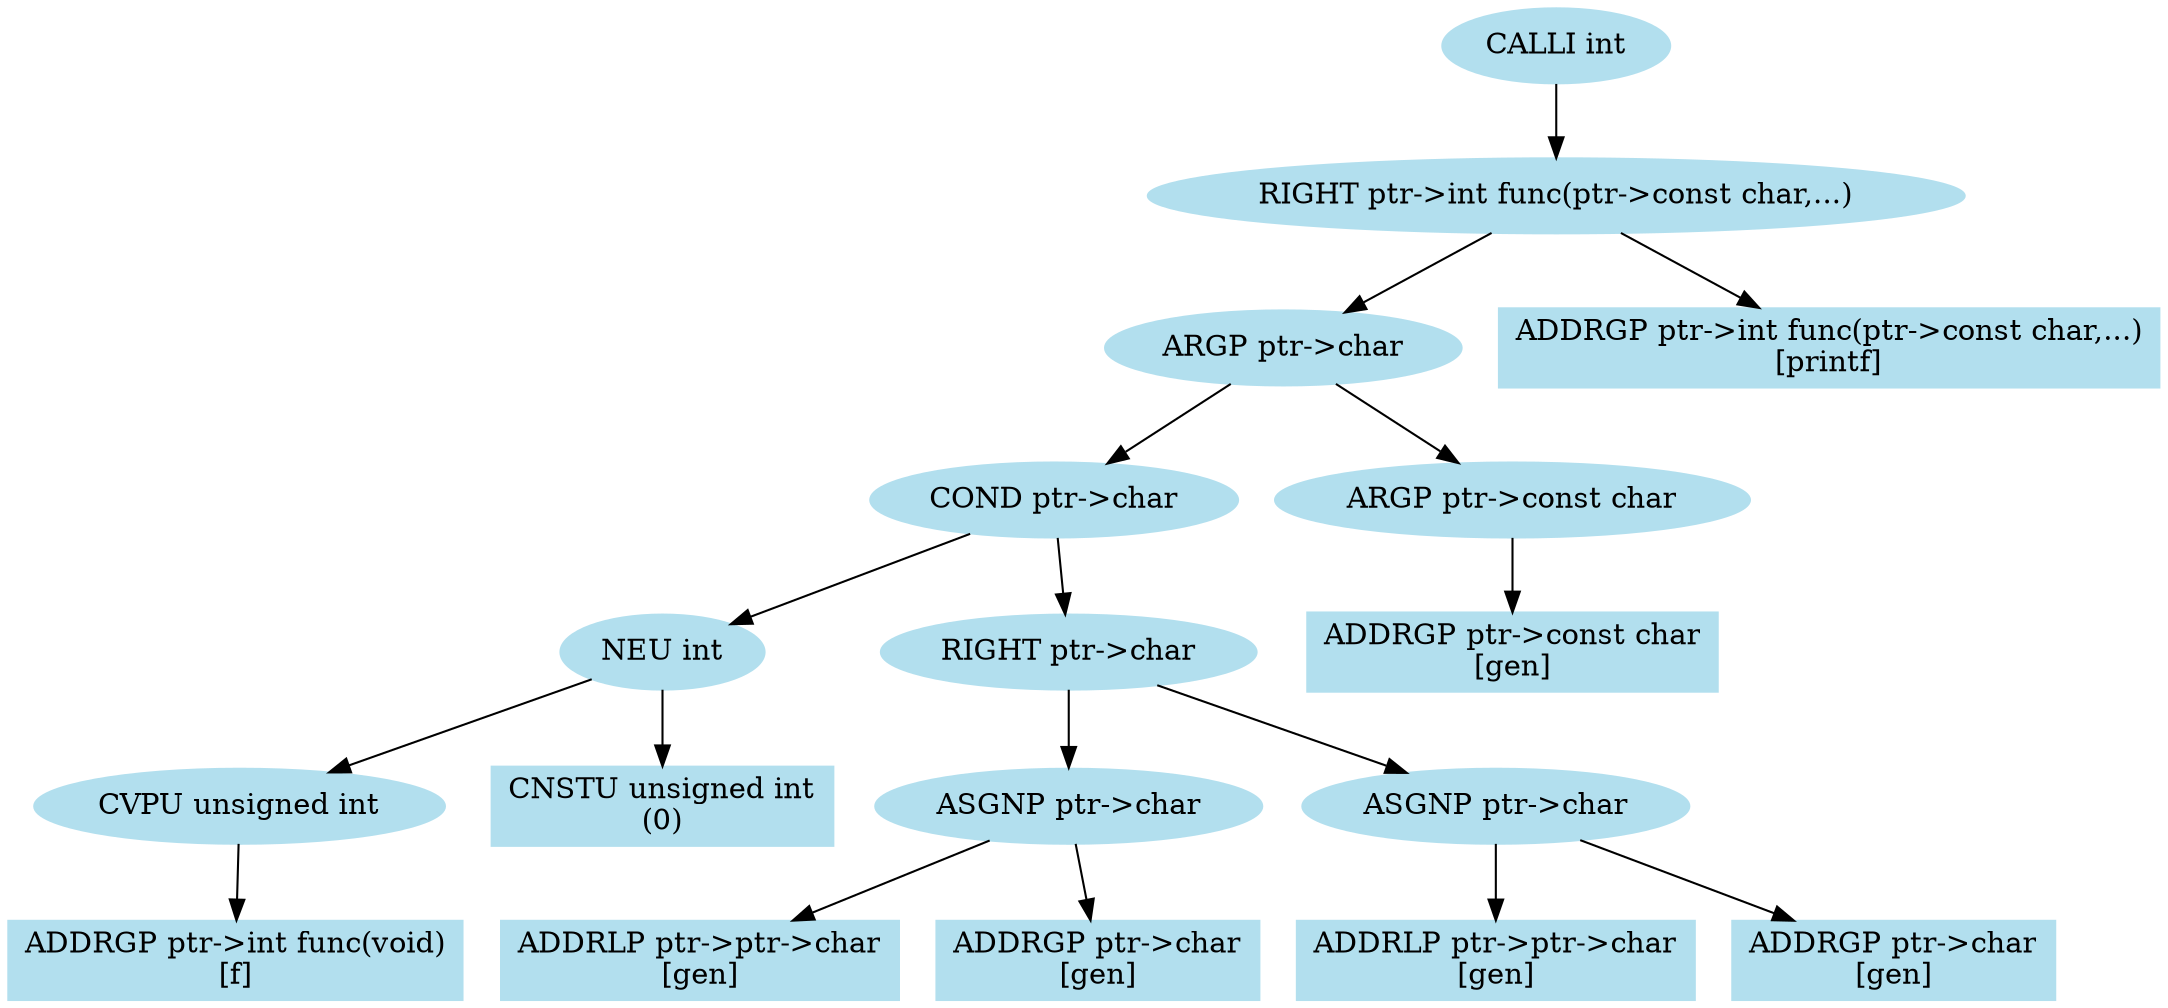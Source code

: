 ////////////////////////////////////////////////////////////////////////////////
// Generate the dot file for drawing semantic structure of statements

// File name: test.c
// Line number: 14
////////////////////////////////////////////////////////////////////////////////

digraph semantic_dag  {
    node [color=lightblue2, style=filled];

    v1 [label="CALLI int"];
    v2 [label="RIGHT ptr->int func(ptr->const char,...)"];
    v1 -> v2

    v3 [label="ARGP ptr->char"];
    v4 [label="ADDRGP ptr->int func(ptr->const char,...)\n\[printf\]", shape=box];
    v2 -> v3
    v2 -> v4

    v5 [label="COND ptr->char"];
    v6 [label="ARGP ptr->const char"];
    v3 -> v5
    v3 -> v6

    v7 [label="NEU int"];
    v8 [label="RIGHT ptr->char"];
    v5 -> v7
    v5 -> v8

    v9 [label="ADDRGP ptr->const char\n\[gen\]", shape=box];
    v6 -> v9

    v10 [label="CVPU unsigned int"];
    v11 [label="CNSTU unsigned int\n\(0\)", shape=box];
    v7 -> v10
    v7 -> v11

    v12 [label="ASGNP ptr->char"];
    v13 [label="ASGNP ptr->char"];
    v8 -> v12
    v8 -> v13

    v14 [label="ADDRGP ptr->int func(void)\n\[f\]", shape=box];
    v10 -> v14

    v15 [label="ADDRLP ptr->ptr->char\n\[gen\]", shape=box];
    v16 [label="ADDRGP ptr->char\n\[gen\]", shape=box];
    v12 -> v15
    v12 -> v16

    v17 [label="ADDRLP ptr->ptr->char\n\[gen\]", shape=box];
    v18 [label="ADDRGP ptr->char\n\[gen\]", shape=box];
    v13 -> v17
    v13 -> v18

}
